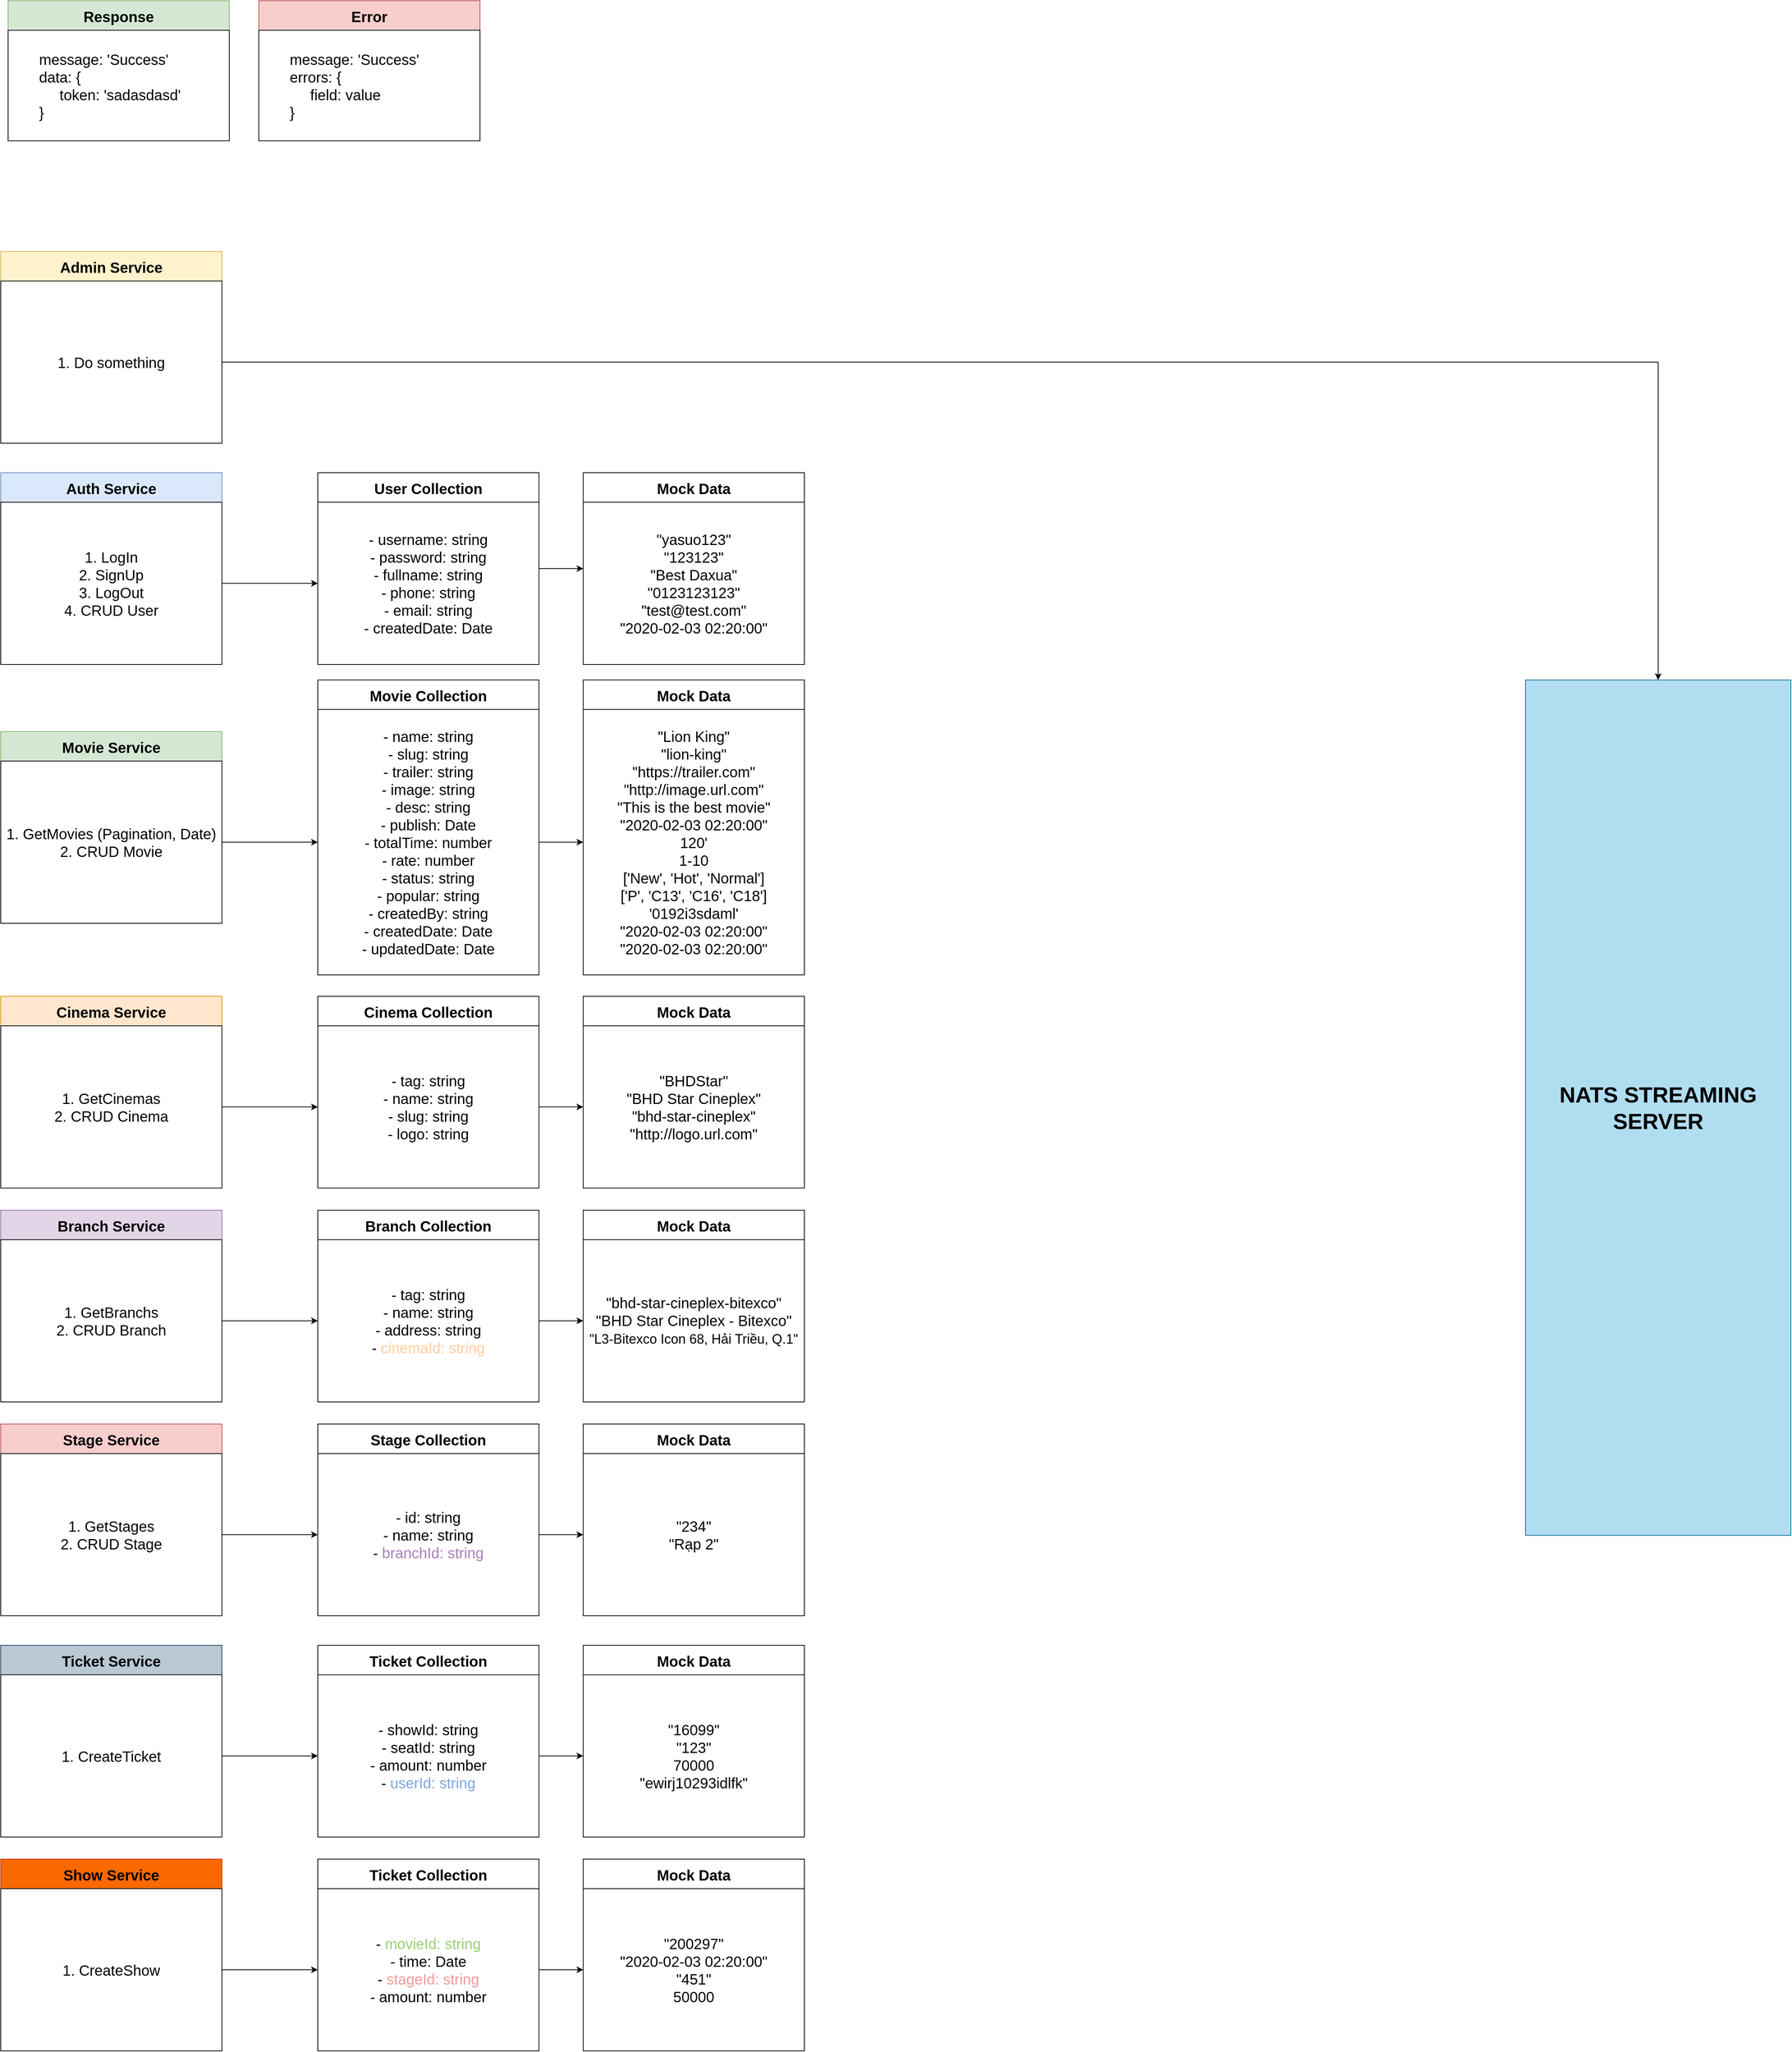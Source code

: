 <mxfile version="14.3.1" type="device"><diagram id="t0BGNBx41O8OzdkvADeU" name="Page-1"><mxGraphModel dx="8248" dy="4616" grid="1" gridSize="11" guides="1" tooltips="1" connect="1" arrows="1" fold="1" page="1" pageScale="1" pageWidth="1920" pageHeight="1200" math="0" shadow="0"><root><mxCell id="0"/><mxCell id="1" parent="0"/><mxCell id="XmQ5HDqkicuQj_5xP3XF-1" value="Auth Service" style="swimlane;fontSize=20;spacing=20;verticalAlign=middle;spacingTop=0;startSize=40;fillColor=#dae8fc;strokeColor=#6c8ebf;" parent="1" vertex="1"><mxGeometry x="110" y="690" width="300" height="260" as="geometry"/></mxCell><mxCell id="XmQ5HDqkicuQj_5xP3XF-2" style="edgeStyle=orthogonalEdgeStyle;rounded=0;orthogonalLoop=1;jettySize=auto;html=1;exitX=1;exitY=0.5;exitDx=0;exitDy=0;entryX=0;entryY=0.5;entryDx=0;entryDy=0;fontSize=20;" parent="1" source="XmQ5HDqkicuQj_5xP3XF-3" target="XmQ5HDqkicuQj_5xP3XF-6" edge="1"><mxGeometry relative="1" as="geometry"/></mxCell><mxCell id="XmQ5HDqkicuQj_5xP3XF-3" value="1. LogIn&lt;br&gt;2. SignUp&lt;br&gt;3. LogOut&lt;br&gt;4. CRUD User" style="whiteSpace=wrap;html=1;fontSize=20;" parent="1" vertex="1"><mxGeometry x="110" y="730" width="300" height="220" as="geometry"/></mxCell><mxCell id="XmQ5HDqkicuQj_5xP3XF-4" style="edgeStyle=orthogonalEdgeStyle;rounded=0;orthogonalLoop=1;jettySize=auto;html=1;entryX=0;entryY=0.5;entryDx=0;entryDy=0;" parent="1" source="XmQ5HDqkicuQj_5xP3XF-5" target="XmQ5HDqkicuQj_5xP3XF-28" edge="1"><mxGeometry relative="1" as="geometry"/></mxCell><mxCell id="XmQ5HDqkicuQj_5xP3XF-5" value="User Collection" style="swimlane;fontSize=20;spacing=20;verticalAlign=middle;spacingTop=0;startSize=40;" parent="1" vertex="1"><mxGeometry x="540" y="690" width="300" height="260" as="geometry"/></mxCell><mxCell id="XmQ5HDqkicuQj_5xP3XF-6" value="- username: string&lt;br&gt;- password: string&lt;br&gt;- fullname: string&lt;br&gt;- phone: string&lt;br&gt;- email: string&lt;br&gt;- createdDate: Date" style="whiteSpace=wrap;html=1;fontSize=20;" parent="1" vertex="1"><mxGeometry x="540" y="730" width="300" height="220" as="geometry"/></mxCell><mxCell id="XmQ5HDqkicuQj_5xP3XF-7" value="Movie Service" style="swimlane;fontSize=20;spacing=20;verticalAlign=middle;spacingTop=0;startSize=40;fillColor=#d5e8d4;strokeColor=#82b366;" parent="1" vertex="1"><mxGeometry x="110" y="1041" width="300" height="260" as="geometry"/></mxCell><mxCell id="XmQ5HDqkicuQj_5xP3XF-8" value="1. GetMovies (Pagination, Date)&lt;br&gt;2. CRUD Movie" style="whiteSpace=wrap;html=1;fontSize=20;" parent="XmQ5HDqkicuQj_5xP3XF-7" vertex="1"><mxGeometry y="40" width="300" height="220" as="geometry"/></mxCell><mxCell id="XmQ5HDqkicuQj_5xP3XF-9" style="edgeStyle=orthogonalEdgeStyle;rounded=0;orthogonalLoop=1;jettySize=auto;html=1;exitX=1;exitY=0.5;exitDx=0;exitDy=0;entryX=0;entryY=0.5;entryDx=0;entryDy=0;fontSize=20;" parent="1" source="XmQ5HDqkicuQj_5xP3XF-8" target="XmQ5HDqkicuQj_5xP3XF-11" edge="1"><mxGeometry relative="1" as="geometry"/></mxCell><mxCell id="XmQ5HDqkicuQj_5xP3XF-10" value="Movie Collection" style="swimlane;fontSize=20;spacing=20;verticalAlign=middle;spacingTop=0;startSize=40;" parent="1" vertex="1"><mxGeometry x="540" y="971" width="300" height="260" as="geometry"/></mxCell><mxCell id="XmQ5HDqkicuQj_5xP3XF-47" style="edgeStyle=orthogonalEdgeStyle;rounded=0;orthogonalLoop=1;jettySize=auto;html=1;exitX=1;exitY=0.5;exitDx=0;exitDy=0;entryX=0;entryY=0.5;entryDx=0;entryDy=0;" parent="1" source="XmQ5HDqkicuQj_5xP3XF-11" target="XmQ5HDqkicuQj_5xP3XF-45" edge="1"><mxGeometry relative="1" as="geometry"/></mxCell><mxCell id="XmQ5HDqkicuQj_5xP3XF-11" value="- name: string&lt;br&gt;- slug: string&lt;br&gt;- trailer: string&lt;br&gt;- image: string&lt;br&gt;- desc: string&lt;br&gt;- publish: Date&lt;br&gt;- totalTime: number&lt;br&gt;- rate: number&lt;br&gt;- status: string&lt;br&gt;- popular: string&lt;br&gt;- createdBy: string&lt;br&gt;- createdDate: Date&lt;br&gt;- updatedDate: Date" style="whiteSpace=wrap;html=1;fontSize=20;" parent="1" vertex="1"><mxGeometry x="540" y="1011" width="300" height="360" as="geometry"/></mxCell><mxCell id="XmQ5HDqkicuQj_5xP3XF-12" value="Cinema Service" style="swimlane;fontSize=20;spacing=20;verticalAlign=middle;spacingTop=0;startSize=40;fillColor=#ffe6cc;strokeColor=#d79b00;" parent="1" vertex="1"><mxGeometry x="110" y="1400" width="300" height="260" as="geometry"/></mxCell><mxCell id="XmQ5HDqkicuQj_5xP3XF-13" style="edgeStyle=orthogonalEdgeStyle;rounded=0;orthogonalLoop=1;jettySize=auto;html=1;exitX=1;exitY=0.5;exitDx=0;exitDy=0;entryX=0;entryY=0.5;entryDx=0;entryDy=0;fontSize=20;" parent="1" source="XmQ5HDqkicuQj_5xP3XF-14" target="XmQ5HDqkicuQj_5xP3XF-16" edge="1"><mxGeometry relative="1" as="geometry"/></mxCell><mxCell id="XmQ5HDqkicuQj_5xP3XF-14" value="1. GetCinemas&lt;br&gt;2. CRUD Cinema" style="whiteSpace=wrap;html=1;fontSize=20;" parent="1" vertex="1"><mxGeometry x="110" y="1440" width="300" height="220" as="geometry"/></mxCell><mxCell id="XmQ5HDqkicuQj_5xP3XF-15" value="Cinema Collection" style="swimlane;fontSize=20;spacing=20;verticalAlign=middle;spacingTop=0;startSize=40;" parent="1" vertex="1"><mxGeometry x="540" y="1400" width="300" height="260" as="geometry"/></mxCell><mxCell id="XmQ5HDqkicuQj_5xP3XF-16" value="- tag: string&lt;br&gt;- name: string&lt;br&gt;- slug: string&lt;br&gt;- logo: string" style="whiteSpace=wrap;html=1;fontSize=20;" parent="XmQ5HDqkicuQj_5xP3XF-15" vertex="1"><mxGeometry y="40" width="300" height="220" as="geometry"/></mxCell><mxCell id="XmQ5HDqkicuQj_5xP3XF-23" value="Branch Service" style="swimlane;fontSize=20;spacing=20;verticalAlign=middle;spacingTop=0;startSize=40;fillColor=#e1d5e7;strokeColor=#9673a6;" parent="1" vertex="1"><mxGeometry x="110" y="1690" width="300" height="260" as="geometry"/></mxCell><mxCell id="XmQ5HDqkicuQj_5xP3XF-24" style="edgeStyle=orthogonalEdgeStyle;rounded=0;orthogonalLoop=1;jettySize=auto;html=1;exitX=1;exitY=0.5;exitDx=0;exitDy=0;entryX=0;entryY=0.5;entryDx=0;entryDy=0;fontSize=20;" parent="1" source="XmQ5HDqkicuQj_5xP3XF-25" target="XmQ5HDqkicuQj_5xP3XF-27" edge="1"><mxGeometry relative="1" as="geometry"/></mxCell><mxCell id="XmQ5HDqkicuQj_5xP3XF-25" value="1. GetBranchs&lt;br&gt;2. CRUD Branch" style="whiteSpace=wrap;html=1;fontSize=20;" parent="1" vertex="1"><mxGeometry x="110" y="1730" width="300" height="220" as="geometry"/></mxCell><mxCell id="XmQ5HDqkicuQj_5xP3XF-26" value="Branch Collection" style="swimlane;fontSize=20;spacing=20;verticalAlign=middle;spacingTop=0;startSize=40;" parent="1" vertex="1"><mxGeometry x="540" y="1690" width="300" height="260" as="geometry"/></mxCell><mxCell id="XmQ5HDqkicuQj_5xP3XF-53" style="edgeStyle=orthogonalEdgeStyle;rounded=0;orthogonalLoop=1;jettySize=auto;html=1;entryX=0;entryY=0.5;entryDx=0;entryDy=0;" parent="1" source="XmQ5HDqkicuQj_5xP3XF-27" target="XmQ5HDqkicuQj_5xP3XF-52" edge="1"><mxGeometry relative="1" as="geometry"/></mxCell><mxCell id="XmQ5HDqkicuQj_5xP3XF-27" value="- tag: string&lt;br&gt;- name: string&lt;br&gt;- address: string&lt;br&gt;- &lt;font color=&quot;#ffce9f&quot;&gt;cinemaId: string&lt;/font&gt;" style="whiteSpace=wrap;html=1;fontSize=20;" parent="1" vertex="1"><mxGeometry x="540" y="1730" width="300" height="220" as="geometry"/></mxCell><mxCell id="XmQ5HDqkicuQj_5xP3XF-28" value="Mock Data" style="swimlane;fontSize=20;spacing=20;verticalAlign=middle;spacingTop=0;startSize=40;" parent="1" vertex="1"><mxGeometry x="900" y="690" width="300" height="260" as="geometry"/></mxCell><mxCell id="XmQ5HDqkicuQj_5xP3XF-29" value="&quot;yasuo123&quot;&lt;br&gt;&quot;123123&quot;&lt;br&gt;&quot;Best Daxua&quot;&lt;br&gt;&quot;0123123123&quot;&lt;br&gt;&quot;test@test.com&quot;&lt;br&gt;&quot;2020-02-03 02:20:00&quot;" style="whiteSpace=wrap;html=1;fontSize=20;" parent="XmQ5HDqkicuQj_5xP3XF-28" vertex="1"><mxGeometry y="40" width="300" height="220" as="geometry"/></mxCell><mxCell id="XmQ5HDqkicuQj_5xP3XF-44" value="Mock Data" style="swimlane;fontSize=20;spacing=20;verticalAlign=middle;spacingTop=0;startSize=40;" parent="1" vertex="1"><mxGeometry x="900" y="971" width="300" height="400" as="geometry"/></mxCell><mxCell id="XmQ5HDqkicuQj_5xP3XF-45" value="&quot;Lion King&quot;&lt;br&gt;&quot;lion-king&quot;&lt;br&gt;&quot;https://trailer.com&quot;&lt;br&gt;&quot;http://image.url.com&quot;&lt;br&gt;&quot;This is the best movie&quot;&lt;br&gt;&quot;2020-02-03 02:20:00&quot;&lt;br&gt;120'&lt;br&gt;1-10&lt;br&gt;['New', 'Hot', 'Normal']&lt;br&gt;['P', 'C13', 'C16', 'C18']&lt;br&gt;'0192i3sdaml'&lt;br&gt;&quot;2020-02-03 02:20:00&quot;&lt;br&gt;&quot;2020-02-03 02:20:00&quot;" style="whiteSpace=wrap;html=1;fontSize=20;" parent="XmQ5HDqkicuQj_5xP3XF-44" vertex="1"><mxGeometry y="40" width="300" height="360" as="geometry"/></mxCell><mxCell id="XmQ5HDqkicuQj_5xP3XF-48" value="Mock Data" style="swimlane;fontSize=20;spacing=20;verticalAlign=middle;spacingTop=0;startSize=40;" parent="1" vertex="1"><mxGeometry x="900" y="1400" width="300" height="260" as="geometry"/></mxCell><mxCell id="XmQ5HDqkicuQj_5xP3XF-49" value="&quot;BHDStar&quot;&lt;br&gt;&quot;BHD Star Cineplex&quot;&lt;br&gt;&quot;bhd-star-cineplex&quot;&lt;br&gt;&quot;http://logo.url.com&quot;" style="whiteSpace=wrap;html=1;fontSize=20;" parent="1" vertex="1"><mxGeometry x="900" y="1440" width="300" height="220" as="geometry"/></mxCell><mxCell id="XmQ5HDqkicuQj_5xP3XF-50" style="edgeStyle=orthogonalEdgeStyle;rounded=0;orthogonalLoop=1;jettySize=auto;html=1;entryX=0;entryY=0.5;entryDx=0;entryDy=0;" parent="1" source="XmQ5HDqkicuQj_5xP3XF-16" target="XmQ5HDqkicuQj_5xP3XF-49" edge="1"><mxGeometry relative="1" as="geometry"/></mxCell><mxCell id="XmQ5HDqkicuQj_5xP3XF-51" value="Mock Data" style="swimlane;fontSize=20;spacing=20;verticalAlign=middle;spacingTop=0;startSize=40;" parent="1" vertex="1"><mxGeometry x="900" y="1690" width="300" height="260" as="geometry"/></mxCell><mxCell id="XmQ5HDqkicuQj_5xP3XF-52" value="&quot;bhd-star-cineplex-bitexco&quot;&lt;br&gt;&quot;BHD Star Cineplex - Bitexco&quot;&lt;br&gt;&lt;font style=&quot;font-size: 18px&quot;&gt;&quot;L3-Bitexco Icon 68, Hải Triều, Q.1&quot;&lt;/font&gt;" style="whiteSpace=wrap;html=1;fontSize=20;" parent="1" vertex="1"><mxGeometry x="900" y="1730" width="300" height="220" as="geometry"/></mxCell><mxCell id="XmQ5HDqkicuQj_5xP3XF-54" value="Stage Service" style="swimlane;fontSize=20;spacing=20;verticalAlign=middle;spacingTop=0;startSize=40;fillColor=#f8cecc;strokeColor=#b85450;" parent="1" vertex="1"><mxGeometry x="110" y="1980" width="300" height="260" as="geometry"/></mxCell><mxCell id="XmQ5HDqkicuQj_5xP3XF-55" style="edgeStyle=orthogonalEdgeStyle;rounded=0;orthogonalLoop=1;jettySize=auto;html=1;exitX=1;exitY=0.5;exitDx=0;exitDy=0;entryX=0;entryY=0.5;entryDx=0;entryDy=0;fontSize=20;" parent="1" source="XmQ5HDqkicuQj_5xP3XF-56" target="XmQ5HDqkicuQj_5xP3XF-59" edge="1"><mxGeometry relative="1" as="geometry"/></mxCell><mxCell id="XmQ5HDqkicuQj_5xP3XF-56" value="1. GetStages&lt;br&gt;2. CRUD Stage" style="whiteSpace=wrap;html=1;fontSize=20;" parent="1" vertex="1"><mxGeometry x="110" y="2020" width="300" height="220" as="geometry"/></mxCell><mxCell id="XmQ5HDqkicuQj_5xP3XF-57" value="Stage Collection" style="swimlane;fontSize=20;spacing=20;verticalAlign=middle;spacingTop=0;startSize=40;" parent="1" vertex="1"><mxGeometry x="540" y="1980" width="300" height="260" as="geometry"/></mxCell><mxCell id="XmQ5HDqkicuQj_5xP3XF-58" style="edgeStyle=orthogonalEdgeStyle;rounded=0;orthogonalLoop=1;jettySize=auto;html=1;entryX=0;entryY=0.5;entryDx=0;entryDy=0;" parent="1" source="XmQ5HDqkicuQj_5xP3XF-59" target="XmQ5HDqkicuQj_5xP3XF-61" edge="1"><mxGeometry relative="1" as="geometry"/></mxCell><mxCell id="XmQ5HDqkicuQj_5xP3XF-59" value="- id: string&lt;br&gt;- name: string&lt;br&gt;- &lt;font color=&quot;#a680b8&quot;&gt;branchId: string&lt;/font&gt;" style="whiteSpace=wrap;html=1;fontSize=20;" parent="1" vertex="1"><mxGeometry x="540" y="2020" width="300" height="220" as="geometry"/></mxCell><mxCell id="XmQ5HDqkicuQj_5xP3XF-60" value="Mock Data" style="swimlane;fontSize=20;spacing=20;verticalAlign=middle;spacingTop=0;startSize=40;" parent="1" vertex="1"><mxGeometry x="900" y="1980" width="300" height="260" as="geometry"/></mxCell><mxCell id="XmQ5HDqkicuQj_5xP3XF-61" value="&quot;234&quot;&lt;br&gt;&quot;Rạp 2&quot;" style="whiteSpace=wrap;html=1;fontSize=20;" parent="1" vertex="1"><mxGeometry x="900" y="2020" width="300" height="220" as="geometry"/></mxCell><mxCell id="XmQ5HDqkicuQj_5xP3XF-62" value="&lt;font style=&quot;font-size: 30px&quot;&gt;NATS STREAMING SERVER&lt;/font&gt;" style="whiteSpace=wrap;html=1;fillColor=#b1ddf0;strokeColor=#10739e;fontStyle=1" parent="1" vertex="1"><mxGeometry x="2178" y="971" width="360" height="1160" as="geometry"/></mxCell><mxCell id="XmQ5HDqkicuQj_5xP3XF-63" value="Ticket Service" style="swimlane;fontSize=20;spacing=20;verticalAlign=middle;spacingTop=0;startSize=40;fillColor=#bac8d3;strokeColor=#23445d;" parent="1" vertex="1"><mxGeometry x="110" y="2280" width="300" height="260" as="geometry"/></mxCell><mxCell id="XmQ5HDqkicuQj_5xP3XF-64" style="edgeStyle=orthogonalEdgeStyle;rounded=0;orthogonalLoop=1;jettySize=auto;html=1;exitX=1;exitY=0.5;exitDx=0;exitDy=0;entryX=0;entryY=0.5;entryDx=0;entryDy=0;fontSize=20;" parent="1" source="XmQ5HDqkicuQj_5xP3XF-65" target="XmQ5HDqkicuQj_5xP3XF-68" edge="1"><mxGeometry relative="1" as="geometry"/></mxCell><mxCell id="XmQ5HDqkicuQj_5xP3XF-65" value="1. CreateTicket" style="whiteSpace=wrap;html=1;fontSize=20;" parent="1" vertex="1"><mxGeometry x="110" y="2320" width="300" height="220" as="geometry"/></mxCell><mxCell id="XmQ5HDqkicuQj_5xP3XF-66" value="Ticket Collection" style="swimlane;fontSize=20;spacing=20;verticalAlign=middle;spacingTop=0;startSize=40;" parent="1" vertex="1"><mxGeometry x="540" y="2280" width="300" height="260" as="geometry"/></mxCell><mxCell id="XmQ5HDqkicuQj_5xP3XF-67" style="edgeStyle=orthogonalEdgeStyle;rounded=0;orthogonalLoop=1;jettySize=auto;html=1;entryX=0;entryY=0.5;entryDx=0;entryDy=0;" parent="1" source="XmQ5HDqkicuQj_5xP3XF-68" target="XmQ5HDqkicuQj_5xP3XF-70" edge="1"><mxGeometry relative="1" as="geometry"/></mxCell><mxCell id="XmQ5HDqkicuQj_5xP3XF-68" value="- showId: string&lt;br&gt;- seatId: string&lt;br&gt;- amount: number&lt;br&gt;- &lt;font color=&quot;#7ea6e0&quot;&gt;userId: string&lt;/font&gt;" style="whiteSpace=wrap;html=1;fontSize=20;" parent="1" vertex="1"><mxGeometry x="540" y="2320" width="300" height="220" as="geometry"/></mxCell><mxCell id="XmQ5HDqkicuQj_5xP3XF-69" value="Mock Data" style="swimlane;fontSize=20;spacing=20;verticalAlign=middle;spacingTop=0;startSize=40;" parent="1" vertex="1"><mxGeometry x="900" y="2280" width="300" height="260" as="geometry"/></mxCell><mxCell id="XmQ5HDqkicuQj_5xP3XF-70" value="&quot;16099&quot;&lt;br&gt;&quot;123&quot;&lt;br&gt;70000&lt;br&gt;&quot;ewirj10293idlfk&quot;" style="whiteSpace=wrap;html=1;fontSize=20;" parent="1" vertex="1"><mxGeometry x="900" y="2320" width="300" height="220" as="geometry"/></mxCell><mxCell id="XmQ5HDqkicuQj_5xP3XF-71" value="Show Service" style="swimlane;fontSize=20;spacing=20;verticalAlign=middle;spacingTop=0;startSize=40;fillColor=#fa6800;strokeColor=#C73500;" parent="1" vertex="1"><mxGeometry x="110" y="2570" width="300" height="260" as="geometry"/></mxCell><mxCell id="XmQ5HDqkicuQj_5xP3XF-72" style="edgeStyle=orthogonalEdgeStyle;rounded=0;orthogonalLoop=1;jettySize=auto;html=1;exitX=1;exitY=0.5;exitDx=0;exitDy=0;entryX=0;entryY=0.5;entryDx=0;entryDy=0;fontSize=20;" parent="1" source="XmQ5HDqkicuQj_5xP3XF-73" target="XmQ5HDqkicuQj_5xP3XF-76" edge="1"><mxGeometry relative="1" as="geometry"/></mxCell><mxCell id="XmQ5HDqkicuQj_5xP3XF-73" value="1. CreateShow" style="whiteSpace=wrap;html=1;fontSize=20;" parent="1" vertex="1"><mxGeometry x="110" y="2610" width="300" height="220" as="geometry"/></mxCell><mxCell id="XmQ5HDqkicuQj_5xP3XF-74" value="Ticket Collection" style="swimlane;fontSize=20;spacing=20;verticalAlign=middle;spacingTop=0;startSize=40;" parent="1" vertex="1"><mxGeometry x="540" y="2570" width="300" height="260" as="geometry"/></mxCell><mxCell id="XmQ5HDqkicuQj_5xP3XF-75" style="edgeStyle=orthogonalEdgeStyle;rounded=0;orthogonalLoop=1;jettySize=auto;html=1;entryX=0;entryY=0.5;entryDx=0;entryDy=0;" parent="1" source="XmQ5HDqkicuQj_5xP3XF-76" target="XmQ5HDqkicuQj_5xP3XF-78" edge="1"><mxGeometry relative="1" as="geometry"/></mxCell><mxCell id="XmQ5HDqkicuQj_5xP3XF-76" value="- &lt;font color=&quot;#97d077&quot;&gt;movieId: string&lt;/font&gt;&lt;br&gt;- time: Date&lt;br&gt;- &lt;font color=&quot;#f19c99&quot;&gt;stageId: string&lt;/font&gt;&lt;br&gt;- amount: number" style="whiteSpace=wrap;html=1;fontSize=20;" parent="1" vertex="1"><mxGeometry x="540" y="2610" width="300" height="220" as="geometry"/></mxCell><mxCell id="XmQ5HDqkicuQj_5xP3XF-77" value="Mock Data" style="swimlane;fontSize=20;spacing=20;verticalAlign=middle;spacingTop=0;startSize=40;" parent="1" vertex="1"><mxGeometry x="900" y="2570" width="300" height="260" as="geometry"/></mxCell><mxCell id="XmQ5HDqkicuQj_5xP3XF-78" value="&quot;200297&quot;&lt;br&gt;&quot;2020-02-03 02:20:00&quot;&lt;br&gt;&quot;451&quot;&lt;br&gt;50000" style="whiteSpace=wrap;html=1;fontSize=20;" parent="1" vertex="1"><mxGeometry x="900" y="2610" width="300" height="220" as="geometry"/></mxCell><mxCell id="fDDyQ9T4w-JqpZmk17zA-12" value="Response" style="swimlane;fontSize=20;spacing=20;verticalAlign=middle;spacingTop=0;startSize=40;fillColor=#d5e8d4;strokeColor=#82b366;" parent="1" vertex="1"><mxGeometry x="120" y="50" width="300" height="190" as="geometry"/></mxCell><mxCell id="fDDyQ9T4w-JqpZmk17zA-13" value="&lt;blockquote style=&quot;margin: 0 0 0 40px ; border: none ; padding: 0px&quot;&gt;message: 'Success'&lt;br&gt;data: {&lt;br&gt;&amp;nbsp; &amp;nbsp; &amp;nbsp;token: 'sadasdasd'&lt;br&gt;}&lt;/blockquote&gt;" style="whiteSpace=wrap;html=1;fontSize=20;align=left;" parent="1" vertex="1"><mxGeometry x="120" y="90" width="300" height="150" as="geometry"/></mxCell><mxCell id="fDDyQ9T4w-JqpZmk17zA-14" value="Error" style="swimlane;fontSize=20;spacing=20;verticalAlign=middle;spacingTop=0;startSize=40;fillColor=#f8cecc;strokeColor=#b85450;" parent="1" vertex="1"><mxGeometry x="460" y="50" width="300" height="190" as="geometry"/></mxCell><mxCell id="fDDyQ9T4w-JqpZmk17zA-15" value="&lt;blockquote style=&quot;margin: 0 0 0 40px ; border: none ; padding: 0px&quot;&gt;message: 'Success'&lt;br&gt;errors: {&lt;br&gt;&amp;nbsp; &amp;nbsp; &amp;nbsp;field: value&lt;br&gt;}&lt;/blockquote&gt;" style="whiteSpace=wrap;html=1;fontSize=20;align=left;" parent="1" vertex="1"><mxGeometry x="460" y="90" width="300" height="150" as="geometry"/></mxCell><mxCell id="CiqrdX5WRIpvh57LWrwI-1" value="Admin Service" style="swimlane;fontSize=20;spacing=20;verticalAlign=middle;spacingTop=0;startSize=40;fillColor=#fff2cc;strokeColor=#d6b656;" parent="1" vertex="1"><mxGeometry x="110" y="390" width="300" height="260" as="geometry"/></mxCell><mxCell id="CiqrdX5WRIpvh57LWrwI-3" style="edgeStyle=orthogonalEdgeStyle;rounded=0;orthogonalLoop=1;jettySize=auto;html=1;exitX=1;exitY=0.5;exitDx=0;exitDy=0;entryX=0.5;entryY=0;entryDx=0;entryDy=0;" parent="1" source="CiqrdX5WRIpvh57LWrwI-2" target="XmQ5HDqkicuQj_5xP3XF-62" edge="1"><mxGeometry relative="1" as="geometry"/></mxCell><mxCell id="CiqrdX5WRIpvh57LWrwI-2" value="1. Do something" style="whiteSpace=wrap;html=1;fontSize=20;" parent="1" vertex="1"><mxGeometry x="110" y="430" width="300" height="220" as="geometry"/></mxCell></root></mxGraphModel></diagram></mxfile>